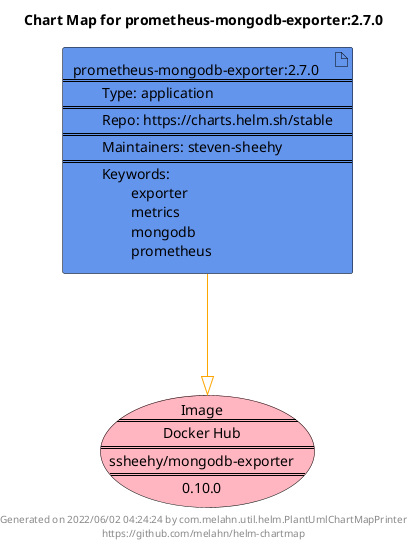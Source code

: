 @startuml
skinparam linetype ortho
skinparam backgroundColor white
skinparam usecaseBorderColor black
skinparam usecaseArrowColor LightSlateGray
skinparam artifactBorderColor black
skinparam artifactArrowColor LightSlateGray

title Chart Map for prometheus-mongodb-exporter:2.7.0

'There is one referenced Helm Chart
artifact "prometheus-mongodb-exporter:2.7.0\n====\n\tType: application\n====\n\tRepo: https://charts.helm.sh/stable\n====\n\tMaintainers: steven-sheehy\n====\n\tKeywords: \n\t\texporter\n\t\tmetrics\n\t\tmongodb\n\t\tprometheus" as prometheus_mongodb_exporter_2_7_0 #CornflowerBlue

'There is one referenced Docker Image
usecase "Image\n====\nDocker Hub\n====\nssheehy/mongodb-exporter\n====\n0.10.0" as ssheehy_mongodb_exporter_0_10_0 #LightPink

'Chart Dependencies
prometheus_mongodb_exporter_2_7_0--[#orange]-|>ssheehy_mongodb_exporter_0_10_0

center footer Generated on 2022/06/02 04:24:24 by com.melahn.util.helm.PlantUmlChartMapPrinter\nhttps://github.com/melahn/helm-chartmap
@enduml
